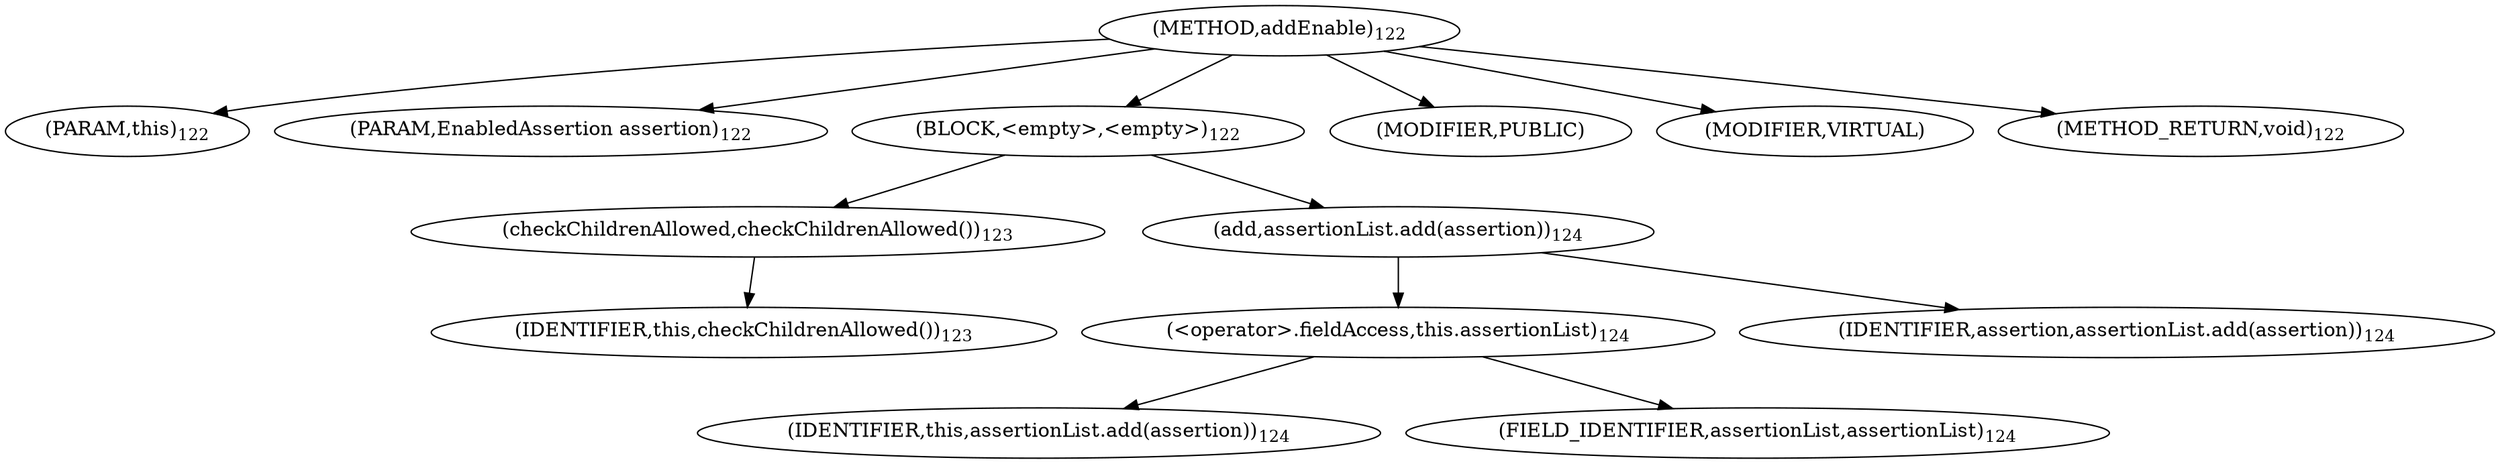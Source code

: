 digraph "addEnable" {  
"118" [label = <(METHOD,addEnable)<SUB>122</SUB>> ]
"4" [label = <(PARAM,this)<SUB>122</SUB>> ]
"119" [label = <(PARAM,EnabledAssertion assertion)<SUB>122</SUB>> ]
"120" [label = <(BLOCK,&lt;empty&gt;,&lt;empty&gt;)<SUB>122</SUB>> ]
"121" [label = <(checkChildrenAllowed,checkChildrenAllowed())<SUB>123</SUB>> ]
"3" [label = <(IDENTIFIER,this,checkChildrenAllowed())<SUB>123</SUB>> ]
"122" [label = <(add,assertionList.add(assertion))<SUB>124</SUB>> ]
"123" [label = <(&lt;operator&gt;.fieldAccess,this.assertionList)<SUB>124</SUB>> ]
"124" [label = <(IDENTIFIER,this,assertionList.add(assertion))<SUB>124</SUB>> ]
"125" [label = <(FIELD_IDENTIFIER,assertionList,assertionList)<SUB>124</SUB>> ]
"126" [label = <(IDENTIFIER,assertion,assertionList.add(assertion))<SUB>124</SUB>> ]
"127" [label = <(MODIFIER,PUBLIC)> ]
"128" [label = <(MODIFIER,VIRTUAL)> ]
"129" [label = <(METHOD_RETURN,void)<SUB>122</SUB>> ]
  "118" -> "4" 
  "118" -> "119" 
  "118" -> "120" 
  "118" -> "127" 
  "118" -> "128" 
  "118" -> "129" 
  "120" -> "121" 
  "120" -> "122" 
  "121" -> "3" 
  "122" -> "123" 
  "122" -> "126" 
  "123" -> "124" 
  "123" -> "125" 
}
